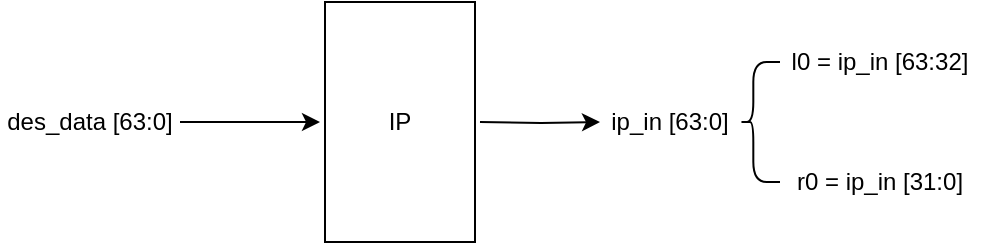 <mxfile version="26.0.4">
  <diagram name="Page-1" id="I-Mo-_lXEKCe2OgIfjN4">
    <mxGraphModel dx="512" dy="303" grid="1" gridSize="10" guides="1" tooltips="1" connect="1" arrows="1" fold="1" page="1" pageScale="1" pageWidth="1654" pageHeight="1169" math="0" shadow="0">
      <root>
        <mxCell id="0" />
        <mxCell id="1" parent="0" />
        <mxCell id="ltFmfNfCFPZzDUB9FxHQ-1" value="" style="rounded=0;whiteSpace=wrap;html=1;rotation=90;" vertex="1" parent="1">
          <mxGeometry x="480" y="282.5" width="120" height="75" as="geometry" />
        </mxCell>
        <mxCell id="3uVYLcxcqhJzNnzzvnzw-7" style="edgeStyle=orthogonalEdgeStyle;rounded=0;orthogonalLoop=1;jettySize=auto;html=1;exitX=1;exitY=0.5;exitDx=0;exitDy=0;entryX=0;entryY=0.5;entryDx=0;entryDy=0;" parent="1" target="3uVYLcxcqhJzNnzzvnzw-6" edge="1">
          <mxGeometry relative="1" as="geometry">
            <mxPoint x="580.0" y="320" as="sourcePoint" />
          </mxGeometry>
        </mxCell>
        <mxCell id="3uVYLcxcqhJzNnzzvnzw-2" value="IP" style="text;html=1;align=center;verticalAlign=middle;whiteSpace=wrap;rounded=0;" parent="1" vertex="1">
          <mxGeometry x="510" y="305" width="60" height="30" as="geometry" />
        </mxCell>
        <mxCell id="3uVYLcxcqhJzNnzzvnzw-5" style="edgeStyle=orthogonalEdgeStyle;rounded=0;orthogonalLoop=1;jettySize=auto;html=1;exitX=1;exitY=0.5;exitDx=0;exitDy=0;entryX=0;entryY=0.5;entryDx=0;entryDy=0;" parent="1" source="3uVYLcxcqhJzNnzzvnzw-4" edge="1">
          <mxGeometry relative="1" as="geometry">
            <mxPoint x="500.0" y="320" as="targetPoint" />
          </mxGeometry>
        </mxCell>
        <mxCell id="3uVYLcxcqhJzNnzzvnzw-4" value="des_data [63:0]" style="text;html=1;align=center;verticalAlign=middle;whiteSpace=wrap;rounded=0;" parent="1" vertex="1">
          <mxGeometry x="340" y="305" width="90" height="30" as="geometry" />
        </mxCell>
        <mxCell id="3uVYLcxcqhJzNnzzvnzw-6" value="ip_in [63:0]" style="text;html=1;align=center;verticalAlign=middle;whiteSpace=wrap;rounded=0;" parent="1" vertex="1">
          <mxGeometry x="640" y="305" width="70" height="30" as="geometry" />
        </mxCell>
        <mxCell id="3uVYLcxcqhJzNnzzvnzw-8" value="" style="shape=curlyBracket;whiteSpace=wrap;html=1;rounded=1;labelPosition=left;verticalLabelPosition=middle;align=right;verticalAlign=middle;size=0.333;" parent="1" vertex="1">
          <mxGeometry x="710" y="290" width="20" height="60" as="geometry" />
        </mxCell>
        <mxCell id="3uVYLcxcqhJzNnzzvnzw-9" value="l0 = ip_in [63:32]" style="text;html=1;align=center;verticalAlign=middle;whiteSpace=wrap;rounded=0;" parent="1" vertex="1">
          <mxGeometry x="720" y="275" width="120" height="30" as="geometry" />
        </mxCell>
        <mxCell id="3uVYLcxcqhJzNnzzvnzw-11" value="r0 = ip_in [31:0]" style="text;html=1;align=center;verticalAlign=middle;whiteSpace=wrap;rounded=0;" parent="1" vertex="1">
          <mxGeometry x="720" y="335" width="120" height="30" as="geometry" />
        </mxCell>
      </root>
    </mxGraphModel>
  </diagram>
</mxfile>
